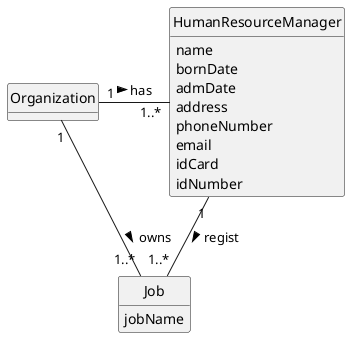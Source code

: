 @startuml
skinparam monochrome true
skinparam packageStyle rectangle
skinparam shadowing false

skinparam classAttributeIconSize 0

hide circle
hide methods

class Organization {
}

class HumanResourceManager {
    name
    bornDate
    admDate
    address
    phoneNumber
    email
    idCard
    idNumber
}

class Job {
    jobName
}

Organization "1" - "1..*" HumanResourceManager: has >
HumanResourceManager "1" -- "1..*" Job : regist >
Organization "1" - "1..*" Job: owns >
@enduml